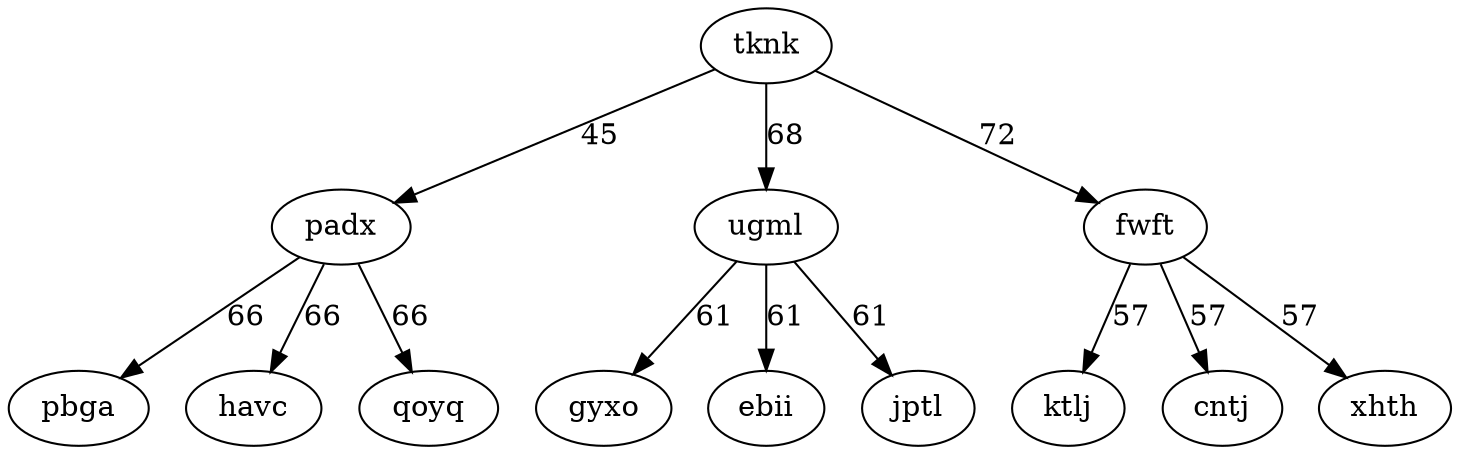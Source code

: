 digraph G {
  padx -> pbga [label="66"];
  padx -> havc [label="66"];
  padx -> qoyq [label="66"];
  tknk -> ugml [label="68"];
  tknk -> padx [label="45"];
  tknk -> fwft [label="72"];
  fwft -> ktlj [label="57"];
  fwft -> cntj [label="57"];
  fwft -> xhth [label="57"];
  ugml -> gyxo [label="61"];
  ugml -> ebii [label="61"];
  ugml -> jptl [label="61"];
}
